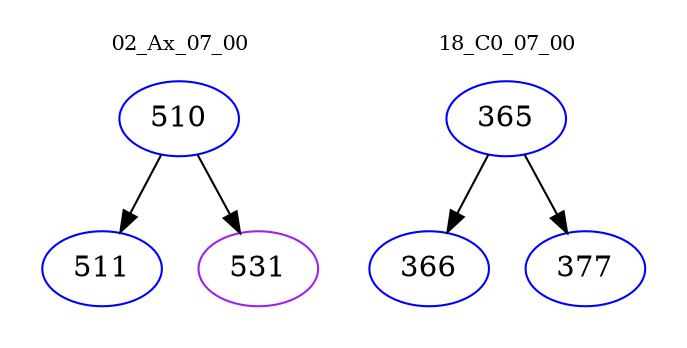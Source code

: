 digraph{
subgraph cluster_0 {
color = white
label = "02_Ax_07_00";
fontsize=10;
T0_510 [label="510", color="blue"]
T0_510 -> T0_511 [color="black"]
T0_511 [label="511", color="blue"]
T0_510 -> T0_531 [color="black"]
T0_531 [label="531", color="purple"]
}
subgraph cluster_1 {
color = white
label = "18_C0_07_00";
fontsize=10;
T1_365 [label="365", color="blue"]
T1_365 -> T1_366 [color="black"]
T1_366 [label="366", color="blue"]
T1_365 -> T1_377 [color="black"]
T1_377 [label="377", color="blue"]
}
}
